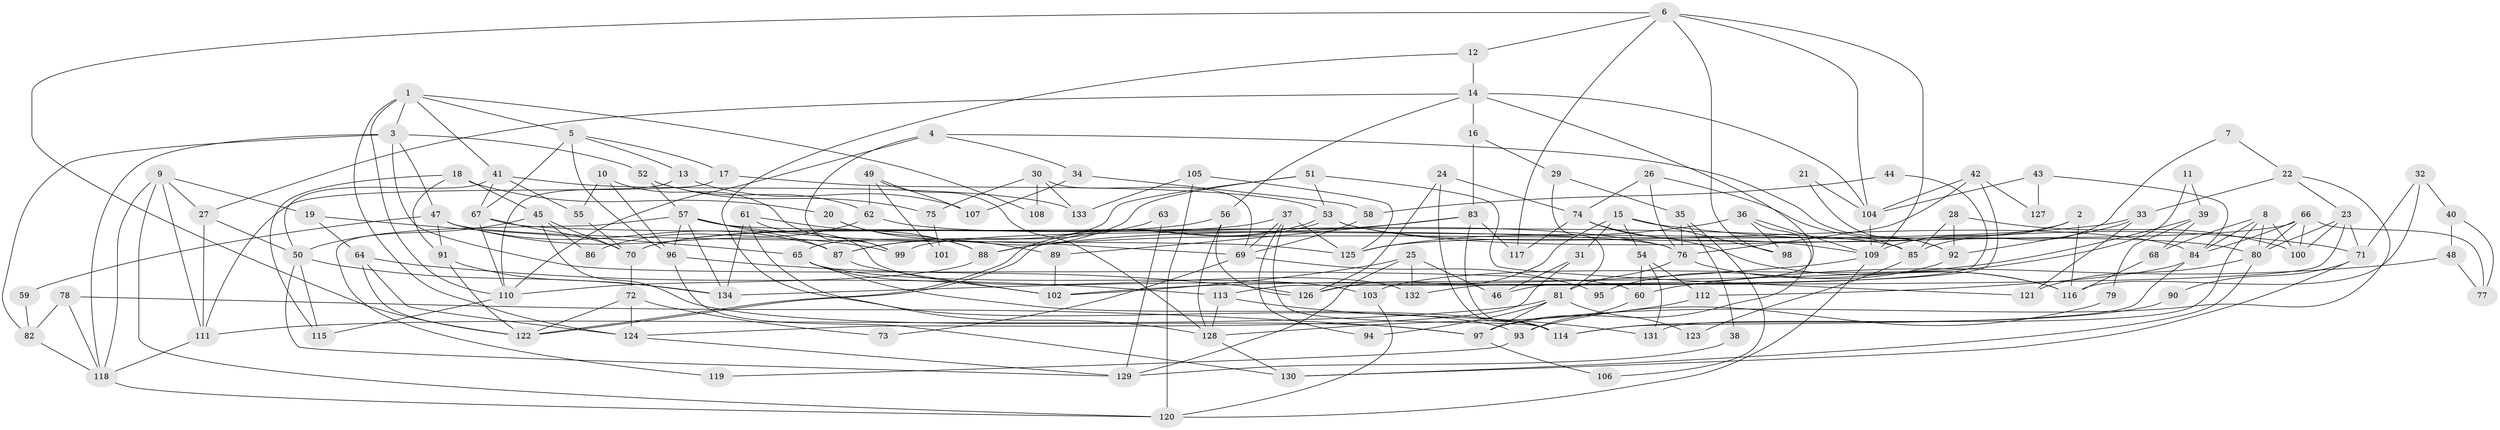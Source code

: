 // Generated by graph-tools (version 1.1) at 2025/26/03/09/25 03:26:11]
// undirected, 134 vertices, 268 edges
graph export_dot {
graph [start="1"]
  node [color=gray90,style=filled];
  1;
  2;
  3;
  4;
  5;
  6;
  7;
  8;
  9;
  10;
  11;
  12;
  13;
  14;
  15;
  16;
  17;
  18;
  19;
  20;
  21;
  22;
  23;
  24;
  25;
  26;
  27;
  28;
  29;
  30;
  31;
  32;
  33;
  34;
  35;
  36;
  37;
  38;
  39;
  40;
  41;
  42;
  43;
  44;
  45;
  46;
  47;
  48;
  49;
  50;
  51;
  52;
  53;
  54;
  55;
  56;
  57;
  58;
  59;
  60;
  61;
  62;
  63;
  64;
  65;
  66;
  67;
  68;
  69;
  70;
  71;
  72;
  73;
  74;
  75;
  76;
  77;
  78;
  79;
  80;
  81;
  82;
  83;
  84;
  85;
  86;
  87;
  88;
  89;
  90;
  91;
  92;
  93;
  94;
  95;
  96;
  97;
  98;
  99;
  100;
  101;
  102;
  103;
  104;
  105;
  106;
  107;
  108;
  109;
  110;
  111;
  112;
  113;
  114;
  115;
  116;
  117;
  118;
  119;
  120;
  121;
  122;
  123;
  124;
  125;
  126;
  127;
  128;
  129;
  130;
  131;
  132;
  133;
  134;
  1 -- 124;
  1 -- 41;
  1 -- 3;
  1 -- 5;
  1 -- 108;
  1 -- 110;
  2 -- 125;
  2 -- 109;
  2 -- 116;
  3 -- 118;
  3 -- 47;
  3 -- 52;
  3 -- 60;
  3 -- 82;
  4 -- 110;
  4 -- 99;
  4 -- 34;
  4 -- 92;
  5 -- 96;
  5 -- 13;
  5 -- 17;
  5 -- 67;
  6 -- 109;
  6 -- 98;
  6 -- 12;
  6 -- 104;
  6 -- 117;
  6 -- 122;
  7 -- 85;
  7 -- 22;
  8 -- 84;
  8 -- 131;
  8 -- 68;
  8 -- 80;
  8 -- 100;
  9 -- 27;
  9 -- 118;
  9 -- 19;
  9 -- 111;
  9 -- 120;
  10 -- 99;
  10 -- 96;
  10 -- 55;
  11 -- 39;
  11 -- 103;
  12 -- 14;
  12 -- 93;
  13 -- 110;
  13 -- 107;
  14 -- 56;
  14 -- 104;
  14 -- 16;
  14 -- 27;
  14 -- 46;
  15 -- 31;
  15 -- 126;
  15 -- 54;
  15 -- 71;
  15 -- 98;
  16 -- 83;
  16 -- 29;
  17 -- 111;
  17 -- 53;
  18 -- 115;
  18 -- 91;
  18 -- 20;
  18 -- 45;
  19 -- 65;
  19 -- 64;
  20 -- 88;
  20 -- 89;
  21 -- 104;
  21 -- 92;
  22 -- 23;
  22 -- 97;
  22 -- 33;
  23 -- 132;
  23 -- 80;
  23 -- 71;
  23 -- 100;
  24 -- 126;
  24 -- 114;
  24 -- 74;
  25 -- 129;
  25 -- 102;
  25 -- 46;
  25 -- 132;
  26 -- 85;
  26 -- 74;
  26 -- 76;
  27 -- 50;
  27 -- 111;
  28 -- 100;
  28 -- 92;
  28 -- 85;
  29 -- 81;
  29 -- 35;
  30 -- 69;
  30 -- 133;
  30 -- 75;
  30 -- 108;
  31 -- 46;
  31 -- 124;
  32 -- 71;
  32 -- 116;
  32 -- 40;
  33 -- 88;
  33 -- 92;
  33 -- 121;
  34 -- 107;
  34 -- 58;
  35 -- 76;
  35 -- 38;
  35 -- 106;
  36 -- 109;
  36 -- 125;
  36 -- 97;
  36 -- 98;
  37 -- 114;
  37 -- 70;
  37 -- 69;
  37 -- 94;
  37 -- 125;
  38 -- 129;
  39 -- 68;
  39 -- 102;
  39 -- 79;
  40 -- 77;
  40 -- 48;
  41 -- 55;
  41 -- 50;
  41 -- 67;
  41 -- 133;
  42 -- 104;
  42 -- 76;
  42 -- 126;
  42 -- 127;
  43 -- 104;
  43 -- 84;
  43 -- 127;
  44 -- 113;
  44 -- 58;
  45 -- 97;
  45 -- 50;
  45 -- 70;
  45 -- 86;
  47 -- 87;
  47 -- 59;
  47 -- 91;
  47 -- 99;
  47 -- 125;
  48 -- 60;
  48 -- 77;
  49 -- 62;
  49 -- 128;
  49 -- 101;
  49 -- 107;
  50 -- 134;
  50 -- 115;
  50 -- 129;
  51 -- 53;
  51 -- 121;
  51 -- 65;
  51 -- 87;
  52 -- 57;
  52 -- 62;
  52 -- 75;
  53 -- 122;
  53 -- 122;
  53 -- 80;
  53 -- 84;
  54 -- 112;
  54 -- 60;
  54 -- 131;
  55 -- 70;
  56 -- 126;
  56 -- 70;
  56 -- 128;
  57 -- 87;
  57 -- 76;
  57 -- 69;
  57 -- 96;
  57 -- 119;
  57 -- 134;
  58 -- 69;
  59 -- 82;
  60 -- 93;
  61 -- 128;
  61 -- 134;
  61 -- 88;
  61 -- 132;
  62 -- 76;
  62 -- 86;
  63 -- 87;
  63 -- 129;
  64 -- 122;
  64 -- 113;
  64 -- 124;
  65 -- 114;
  65 -- 102;
  65 -- 103;
  66 -- 100;
  66 -- 80;
  66 -- 77;
  66 -- 84;
  66 -- 99;
  67 -- 70;
  67 -- 85;
  67 -- 110;
  68 -- 116;
  69 -- 73;
  69 -- 95;
  70 -- 72;
  71 -- 90;
  71 -- 130;
  72 -- 122;
  72 -- 73;
  72 -- 124;
  74 -- 109;
  74 -- 116;
  74 -- 117;
  75 -- 101;
  76 -- 116;
  76 -- 81;
  78 -- 97;
  78 -- 82;
  78 -- 118;
  79 -- 93;
  80 -- 121;
  80 -- 130;
  81 -- 111;
  81 -- 94;
  81 -- 97;
  81 -- 123;
  82 -- 118;
  83 -- 88;
  83 -- 117;
  83 -- 89;
  83 -- 114;
  84 -- 112;
  84 -- 114;
  85 -- 123;
  87 -- 102;
  88 -- 110;
  89 -- 102;
  90 -- 114;
  91 -- 122;
  91 -- 134;
  92 -- 95;
  93 -- 119;
  96 -- 130;
  96 -- 126;
  97 -- 106;
  103 -- 120;
  104 -- 109;
  105 -- 120;
  105 -- 125;
  105 -- 133;
  109 -- 134;
  109 -- 120;
  110 -- 115;
  111 -- 118;
  112 -- 128;
  113 -- 128;
  113 -- 131;
  118 -- 120;
  124 -- 129;
  128 -- 130;
}
